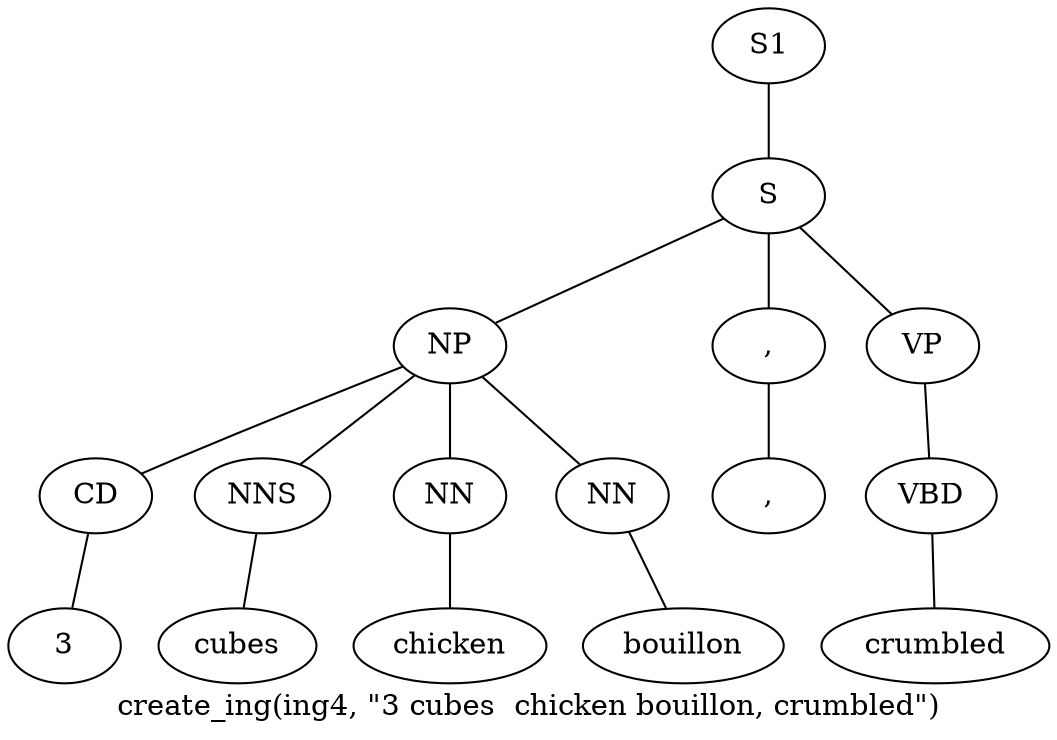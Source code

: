 graph SyntaxGraph {
	label = "create_ing(ing4, \"3 cubes  chicken bouillon, crumbled\")";
	Node0 [label="S1"];
	Node1 [label="S"];
	Node2 [label="NP"];
	Node3 [label="CD"];
	Node4 [label="3"];
	Node5 [label="NNS"];
	Node6 [label="cubes"];
	Node7 [label="NN"];
	Node8 [label="chicken"];
	Node9 [label="NN"];
	Node10 [label="bouillon"];
	Node11 [label=","];
	Node12 [label=","];
	Node13 [label="VP"];
	Node14 [label="VBD"];
	Node15 [label="crumbled"];

	Node0 -- Node1;
	Node1 -- Node2;
	Node1 -- Node11;
	Node1 -- Node13;
	Node2 -- Node3;
	Node2 -- Node5;
	Node2 -- Node7;
	Node2 -- Node9;
	Node3 -- Node4;
	Node5 -- Node6;
	Node7 -- Node8;
	Node9 -- Node10;
	Node11 -- Node12;
	Node13 -- Node14;
	Node14 -- Node15;
}